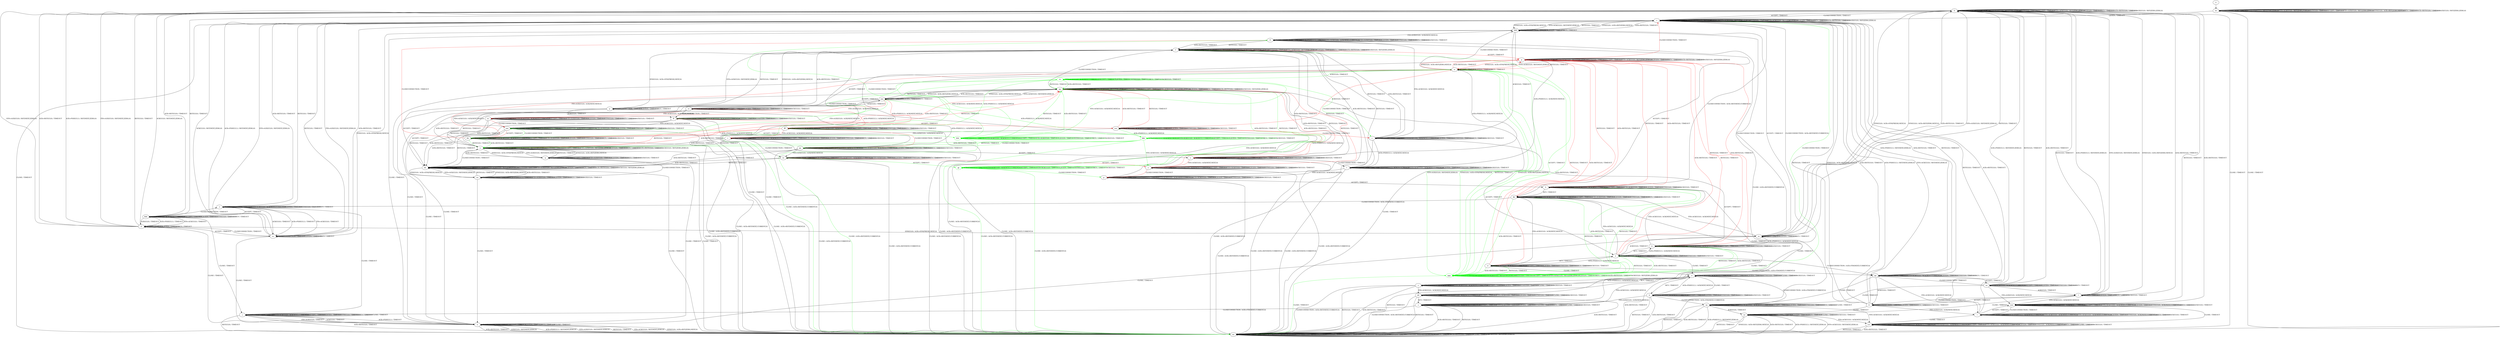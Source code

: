 digraph "" {
	graph ["Incoming time"=0.8109011650085449,
		"Outgoing time"=1.365208625793457,
		Output="{'States': 63, 'Transitions': 772, 'Filename': '../results/tcp_k_pairs/TCP_Linux_Server-TCP_Linux_Server--1.dot'}",
		Reference="{'States': 58, 'Transitions': 685, 'Filename': '../subjects/tcp/TCP_Linux_Server.dot'}",
		Solver=yices,
		Updated="{'States': 58, 'Transitions': 685, 'Filename': '../subjects/tcp/TCP_Linux_Server.dot'}",
		"f-measure"=0.9088339222614841,
		precision=0.8808219178082192,
		recall=0.9386861313868613
	];
	a -> a	[key=0,
		label="CLOSECONNECTION / TIMEOUT"];
	a -> a	[key=1,
		label="ACCEPT / TIMEOUT"];
	a -> a	[key=2,
		label="LISTEN / TIMEOUT"];
	a -> a	[key=3,
		label="RCV / TIMEOUT"];
	a -> a	[key=4,
		label="CLOSE / TIMEOUT"];
	a -> nn	[key=0,
		label="ACK+PSH(V,V,1) / RST(NEXT,ZERO,0)"];
	a -> nn	[key=1,
		label="SYN+ACK(V,V,0) / RST(NEXT,ZERO,0)"];
	a -> nn	[key=2,
		label="RST(V,V,0) / TIMEOUT"];
	a -> nn	[key=3,
		label="FIN+ACK(V,V,0) / RST(NEXT,ZERO,0)"];
	a -> nn	[key=4,
		label="SYN(V,V,0) / ACK+RST(ZERO,NEXT,0)"];
	a -> nn	[key=5,
		label="ACK+RST(V,V,0) / TIMEOUT"];
	a -> nn	[key=6,
		label="ACK(V,V,0) / RST(NEXT,ZERO,0)"];
	b -> b	[key=0,
		label="ACK+PSH(V,V,1) / RST(ZERO,ZERO,0)"];
	b -> b	[key=1,
		label="SYN+ACK(V,V,0) / RST(ZERO,ZERO,0)"];
	b -> b	[key=2,
		label="RST(V,V,0) / TIMEOUT"];
	b -> b	[key=3,
		label="ACCEPT / TIMEOUT"];
	b -> b	[key=4,
		label="FIN+ACK(V,V,0) / RST(ZERO,ZERO,0)"];
	b -> b	[key=5,
		label="LISTEN / TIMEOUT"];
	b -> b	[key=6,
		label="RCV / TIMEOUT"];
	b -> b	[key=7,
		label="ACK+RST(V,V,0) / TIMEOUT"];
	b -> b	[key=8,
		label="ACK(V,V,0) / RST(ZERO,ZERO,0)"];
	b -> v	[key=0,
		label="CLOSECONNECTION / TIMEOUT"];
	b -> nn	[key=0,
		label="CLOSE / TIMEOUT"];
	b -> zz	[key=0,
		label="SYN(V,V,0) / ACK+SYN(FRESH,NEXT,0)"];
	c -> c	[key=0,
		label="CLOSECONNECTION / TIMEOUT"];
	c -> c	[key=1,
		label="SYN+ACK(V,V,0) / ACK(NEXT,CURRENT,0)"];
	c -> c	[key=2,
		label="LISTEN / TIMEOUT"];
	c -> c	[key=3,
		label="SYN(V,V,0) / TIMEOUT"];
	c -> c	[key=4,
		label="RCV / TIMEOUT"];
	c -> c	[key=5,
		label="ACK(V,V,0) / TIMEOUT"];
	c -> f	[key=0,
		label="RST(V,V,0) / TIMEOUT"];
	c -> f	[key=1,
		label="ACK+RST(V,V,0) / TIMEOUT"];
	c -> n	[key=0,
		label="ACCEPT / TIMEOUT"];
	c -> t	[key=0,
		label="ACK+PSH(V,V,1) / ACK(NEXT,NEXT,0)"];
	c -> ll	[key=0,
		label="FIN+ACK(V,V,0) / ACK(NEXT,NEXT,0)"];
	c -> nn	[key=0,
		label="CLOSE / ACK+RST(NEXT,CURRENT,0)"];
	d -> a	[key=0,
		label="CLOSE / TIMEOUT"];
	d -> b	[key=0,
		label="ACK+PSH(V,V,1) / RST(NEXT,ZERO,0)"];
	d -> b	[key=1,
		label="SYN+ACK(V,V,0) / RST(NEXT,ZERO,0)"];
	d -> b	[key=2,
		label="RST(V,V,0) / TIMEOUT"];
	d -> b	[key=3,
		label="FIN+ACK(V,V,0) / RST(NEXT,ZERO,0)"];
	d -> b	[key=4,
		label="ACK+RST(V,V,0) / TIMEOUT"];
	d -> b	[key=5,
		label="ACK(V,V,0) / RST(NEXT,ZERO,0)"];
	d -> d	[key=0,
		label="ACCEPT / TIMEOUT"];
	d -> d	[key=1,
		label="LISTEN / TIMEOUT"];
	d -> d	[key=2,
		label="RCV / TIMEOUT"];
	d -> ss	[key=0,
		label="CLOSECONNECTION / TIMEOUT"];
	d -> zz	[key=0,
		label="SYN(V,V,0) / ACK+SYN(FRESH,NEXT,0)"];
	e -> e	[key=0,
		label="SYN+ACK(V,V,0) / ACK(NEXT,CURRENT,0)"];
	e -> e	[key=1,
		label="ACCEPT / TIMEOUT"];
	e -> e	[key=2,
		label="LISTEN / TIMEOUT"];
	e -> e	[key=3,
		label="SYN(V,V,0) / TIMEOUT"];
	e -> e	[key=4,
		label="CLOSE / TIMEOUT"];
	e -> e	[key=5,
		label="ACK(V,V,0) / TIMEOUT"];
	e -> k	[key=0,
		label="RCV / TIMEOUT"];
	e -> s	[key=0,
		label="FIN+ACK(V,V,0) / ACK(NEXT,NEXT,0)"];
	e -> z	[key=0,
		label="ACK+PSH(V,V,1) / ACK(NEXT,NEXT,0)"];
	e -> aa	[key=0,
		label="CLOSECONNECTION / ACK+FIN(NEXT,CURRENT,0)"];
	e -> nn	[key=0,
		label="RST(V,V,0) / TIMEOUT"];
	e -> nn	[key=1,
		label="ACK+RST(V,V,0) / TIMEOUT"];
	f -> f	[key=0,
		label="CLOSECONNECTION / TIMEOUT"];
	f -> f	[key=1,
		label="ACK+PSH(V,V,1) / RST(ZERO,ZERO,0)"];
	f -> f	[key=2,
		label="SYN+ACK(V,V,0) / RST(ZERO,ZERO,0)"];
	f -> f	[key=3,
		label="RST(V,V,0) / TIMEOUT"];
	f -> f	[key=4,
		label="FIN+ACK(V,V,0) / RST(ZERO,ZERO,0)"];
	f -> f	[key=5,
		label="LISTEN / TIMEOUT"];
	f -> f	[key=6,
		label="RCV / TIMEOUT"];
	f -> f	[key=7,
		label="ACK+RST(V,V,0) / TIMEOUT"];
	f -> f	[key=8,
		label="ACK(V,V,0) / RST(ZERO,ZERO,0)"];
	f -> g	[key=0,
		color=red,
		label="ACCEPT / TIMEOUT"];
	f -> p	[key=0,
		label="SYN(V,V,0) / ACK+SYN(FRESH,NEXT,0)"];
	f -> nn	[key=0,
		label="CLOSE / TIMEOUT"];
	ggg	[color=green];
	f -> ggg	[key=0,
		color=green,
		label="ACCEPT / TIMEOUT"];
	g -> g	[key=0,
		label="ACK+PSH(V,V,1) / RST(ZERO,ZERO,0)"];
	g -> g	[key=1,
		label="SYN+ACK(V,V,0) / RST(ZERO,ZERO,0)"];
	g -> g	[key=2,
		label="RST(V,V,0) / TIMEOUT"];
	g -> g	[key=3,
		label="ACCEPT / TIMEOUT"];
	g -> g	[key=4,
		label="FIN+ACK(V,V,0) / RST(ZERO,ZERO,0)"];
	g -> g	[key=5,
		label="LISTEN / TIMEOUT"];
	g -> g	[key=6,
		label="RCV / TIMEOUT"];
	g -> g	[key=7,
		label="ACK+RST(V,V,0) / TIMEOUT"];
	g -> g	[key=8,
		label="ACK(V,V,0) / RST(ZERO,ZERO,0)"];
	g -> v	[key=0,
		color=red,
		label="CLOSECONNECTION / TIMEOUT"];
	g -> w	[key=0,
		color=red,
		label="SYN(V,V,0) / ACK+SYN(FRESH,NEXT,0)"];
	g -> nn	[key=0,
		label="CLOSE / TIMEOUT"];
	h -> g	[key=0,
		color=red,
		label="RST(V,V,0) / TIMEOUT"];
	h -> g	[key=1,
		color=red,
		label="ACK+RST(V,V,0) / TIMEOUT"];
	h -> h	[key=0,
		label="ACK+PSH(V,V,1) / TIMEOUT"];
	h -> h	[key=1,
		label="SYN+ACK(V,V,0) / ACK(NEXT,CURRENT,0)"];
	h -> h	[key=2,
		label="ACCEPT / TIMEOUT"];
	h -> h	[key=3,
		label="FIN+ACK(V,V,0) / TIMEOUT"];
	h -> h	[key=4,
		label="LISTEN / TIMEOUT"];
	h -> h	[key=5,
		label="SYN(V,V,0) / TIMEOUT"];
	h -> h	[key=6,
		label="ACK(V,V,0) / TIMEOUT"];
	h -> v	[key=0,
		label="CLOSECONNECTION / ACK+RST(NEXT,CURRENT,0)"];
	h -> dd	[key=0,
		label="CLOSE / TIMEOUT"];
	h -> kk	[key=0,
		label="RCV / TIMEOUT"];
	h -> ggg	[key=0,
		color=green,
		label="RST(V,V,0) / TIMEOUT"];
	h -> ggg	[key=1,
		color=green,
		label="ACK+RST(V,V,0) / TIMEOUT"];
	i -> i	[key=0,
		label="CLOSECONNECTION / TIMEOUT"];
	i -> i	[key=1,
		label="ACK+PSH(V,V,1) / ACK(NEXT,CURRENT,0)"];
	i -> i	[key=2,
		label="SYN+ACK(V,V,0) / ACK(NEXT,CURRENT,0)"];
	i -> i	[key=3,
		label="FIN+ACK(V,V,0) / ACK(NEXT,CURRENT,0)"];
	i -> i	[key=4,
		label="LISTEN / TIMEOUT"];
	i -> i	[key=5,
		label="SYN(V,V,0) / ACK(NEXT,CURRENT,0)"];
	i -> i	[key=6,
		label="RCV / TIMEOUT"];
	i -> i	[key=7,
		label="ACK(V,V,0) / TIMEOUT"];
	i -> v	[key=0,
		label="RST(V,V,0) / TIMEOUT"];
	i -> v	[key=1,
		label="ACK+RST(V,V,0) / TIMEOUT"];
	i -> mm	[key=0,
		label="ACCEPT / TIMEOUT"];
	i -> ccc	[key=0,
		label="CLOSE / TIMEOUT"];
	j -> a	[key=0,
		label="ACK+PSH(V,V,1) / TIMEOUT"];
	j -> a	[key=1,
		label="FIN+ACK(V,V,0) / TIMEOUT"];
	j -> a	[key=2,
		label="ACK(V,V,0) / TIMEOUT"];
	j -> j	[key=0,
		label="CLOSECONNECTION / TIMEOUT"];
	j -> j	[key=1,
		label="SYN+ACK(V,V,0) / ACK(NEXT,CURRENT,0)"];
	j -> j	[key=2,
		label="ACCEPT / TIMEOUT"];
	j -> j	[key=3,
		label="LISTEN / TIMEOUT"];
	j -> j	[key=4,
		label="SYN(V,V,0) / TIMEOUT"];
	j -> j	[key=5,
		label="RCV / TIMEOUT"];
	j -> j	[key=6,
		label="CLOSE / TIMEOUT"];
	j -> nn	[key=0,
		label="RST(V,V,0) / TIMEOUT"];
	j -> nn	[key=1,
		label="ACK+RST(V,V,0) / TIMEOUT"];
	k -> e	[key=0,
		label="ACK+PSH(V,V,1) / ACK(NEXT,NEXT,0)"];
	k -> e	[key=1,
		label="CLOSE / TIMEOUT"];
	k -> k	[key=0,
		label="SYN+ACK(V,V,0) / ACK(NEXT,CURRENT,0)"];
	k -> k	[key=1,
		label="ACCEPT / TIMEOUT"];
	k -> k	[key=2,
		label="LISTEN / TIMEOUT"];
	k -> k	[key=3,
		label="SYN(V,V,0) / TIMEOUT"];
	k -> k	[key=4,
		label="RCV / TIMEOUT"];
	k -> k	[key=5,
		label="ACK(V,V,0) / TIMEOUT"];
	k -> s	[key=0,
		label="FIN+ACK(V,V,0) / ACK(NEXT,NEXT,0)"];
	k -> aa	[key=0,
		label="CLOSECONNECTION / ACK+FIN(NEXT,CURRENT,0)"];
	k -> nn	[key=0,
		label="RST(V,V,0) / TIMEOUT"];
	k -> nn	[key=1,
		label="ACK+RST(V,V,0) / TIMEOUT"];
	l -> b	[key=0,
		label="ACK+PSH(V,V,1) / RST(NEXT,ZERO,0)"];
	l -> b	[key=1,
		label="SYN+ACK(V,V,0) / RST(NEXT,ZERO,0)"];
	l -> b	[key=2,
		label="RST(V,V,0) / TIMEOUT"];
	l -> b	[key=3,
		label="SYN(V,V,0) / ACK+RST(ZERO,NEXT,0)"];
	l -> b	[key=4,
		label="ACK+RST(V,V,0) / TIMEOUT"];
	l -> l	[key=0,
		label="ACCEPT / TIMEOUT"];
	l -> l	[key=1,
		label="LISTEN / TIMEOUT"];
	l -> l	[key=2,
		label="RCV / TIMEOUT"];
	l -> l	[key=3,
		label="ACK(V,V,0) / TIMEOUT"];
	l -> mm	[key=0,
		label="FIN+ACK(V,V,0) / ACK(NEXT,NEXT,0)"];
	l -> tt	[key=0,
		label="CLOSECONNECTION / TIMEOUT"];
	l -> yy	[key=0,
		label="CLOSE / TIMEOUT"];
	m -> m	[key=0,
		label="ACK+PSH(V,V,1) / TIMEOUT"];
	m -> m	[key=1,
		label="SYN+ACK(V,V,0) / ACK(NEXT,CURRENT,0)"];
	m -> m	[key=2,
		label="ACCEPT / TIMEOUT"];
	m -> m	[key=3,
		label="FIN+ACK(V,V,0) / TIMEOUT"];
	m -> m	[key=4,
		label="LISTEN / TIMEOUT"];
	m -> m	[key=5,
		label="SYN(V,V,0) / TIMEOUT"];
	m -> m	[key=6,
		label="RCV / TIMEOUT"];
	m -> m	[key=7,
		label="ACK(V,V,0) / TIMEOUT"];
	m -> o	[key=0,
		label="RST(V,V,0) / TIMEOUT"];
	m -> o	[key=1,
		label="ACK+RST(V,V,0) / TIMEOUT"];
	m -> nn	[key=0,
		label="CLOSE / ACK+RST(NEXT,CURRENT,0)"];
	m -> eee	[key=0,
		color=red,
		label="CLOSECONNECTION / TIMEOUT"];
	n -> e	[key=0,
		label="CLOSE / TIMEOUT"];
	n -> g	[key=0,
		color=red,
		label="RST(V,V,0) / TIMEOUT"];
	n -> g	[key=1,
		color=red,
		label="ACK+RST(V,V,0) / TIMEOUT"];
	n -> n	[key=0,
		label="SYN+ACK(V,V,0) / ACK(NEXT,CURRENT,0)"];
	n -> n	[key=1,
		label="ACCEPT / TIMEOUT"];
	n -> n	[key=2,
		label="LISTEN / TIMEOUT"];
	n -> n	[key=3,
		label="SYN(V,V,0) / TIMEOUT"];
	n -> n	[key=4,
		label="ACK(V,V,0) / TIMEOUT"];
	n -> gg	[key=0,
		label="CLOSECONNECTION / ACK+FIN(NEXT,CURRENT,0)"];
	n -> kk	[key=0,
		label="FIN+ACK(V,V,0) / ACK(NEXT,NEXT,0)"];
	n -> rr	[key=0,
		label="RCV / TIMEOUT"];
	n -> vv	[key=0,
		label="ACK+PSH(V,V,1) / ACK(NEXT,NEXT,0)"];
	n -> ggg	[key=0,
		color=green,
		label="RST(V,V,0) / TIMEOUT"];
	n -> ggg	[key=1,
		color=green,
		label="ACK+RST(V,V,0) / TIMEOUT"];
	o -> o	[key=0,
		label="ACK+PSH(V,V,1) / RST(ZERO,ZERO,0)"];
	o -> o	[key=1,
		label="SYN+ACK(V,V,0) / RST(ZERO,ZERO,0)"];
	o -> o	[key=2,
		label="RST(V,V,0) / TIMEOUT"];
	o -> o	[key=3,
		label="ACCEPT / TIMEOUT"];
	o -> o	[key=4,
		label="FIN+ACK(V,V,0) / RST(ZERO,ZERO,0)"];
	o -> o	[key=5,
		label="LISTEN / TIMEOUT"];
	o -> o	[key=6,
		label="RCV / TIMEOUT"];
	o -> o	[key=7,
		label="ACK+RST(V,V,0) / TIMEOUT"];
	o -> o	[key=8,
		label="ACK(V,V,0) / RST(ZERO,ZERO,0)"];
	o -> q	[key=0,
		label="SYN(V,V,0) / ACK+SYN(FRESH,NEXT,0)"];
	o -> hh	[key=0,
		label="CLOSECONNECTION / TIMEOUT"];
	o -> nn	[key=0,
		label="CLOSE / TIMEOUT"];
	p -> a	[key=0,
		label="CLOSE / TIMEOUT"];
	p -> f	[key=0,
		label="SYN+ACK(V,V,0) / RST(NEXT,ZERO,0)"];
	p -> f	[key=1,
		label="RST(V,V,0) / TIMEOUT"];
	p -> f	[key=2,
		label="SYN(V,V,0) / ACK+RST(ZERO,NEXT,0)"];
	p -> f	[key=3,
		label="ACK+RST(V,V,0) / TIMEOUT"];
	p -> p	[key=0,
		label="CLOSECONNECTION / TIMEOUT"];
	p -> p	[key=1,
		label="LISTEN / TIMEOUT"];
	p -> p	[key=2,
		label="RCV / TIMEOUT"];
	p -> w	[key=0,
		label="ACCEPT / TIMEOUT"];
	p -> ff	[key=0,
		label="ACK(V,V,0) / TIMEOUT"];
	p -> pp	[key=0,
		label="ACK+PSH(V,V,1) / ACK(NEXT,NEXT,0)"];
	p -> eee	[key=0,
		label="FIN+ACK(V,V,0) / ACK(NEXT,NEXT,0)"];
	q -> a	[key=0,
		label="CLOSE / TIMEOUT"];
	q -> o	[key=0,
		label="SYN+ACK(V,V,0) / RST(NEXT,ZERO,0)"];
	q -> o	[key=1,
		label="RST(V,V,0) / TIMEOUT"];
	q -> o	[key=2,
		label="SYN(V,V,0) / ACK+RST(ZERO,NEXT,0)"];
	q -> o	[key=3,
		label="ACK+RST(V,V,0) / TIMEOUT"];
	q -> q	[key=0,
		label="ACK+PSH(V,V,1) / TIMEOUT"];
	q -> q	[key=1,
		label="ACCEPT / TIMEOUT"];
	q -> q	[key=2,
		label="FIN+ACK(V,V,0) / TIMEOUT"];
	q -> q	[key=3,
		label="LISTEN / TIMEOUT"];
	q -> q	[key=4,
		label="RCV / TIMEOUT"];
	q -> q	[key=5,
		label="ACK(V,V,0) / TIMEOUT"];
	q -> uu	[key=0,
		label="CLOSECONNECTION / TIMEOUT"];
	r -> o	[key=0,
		label="RST(V,V,0) / TIMEOUT"];
	r -> o	[key=1,
		label="ACK+RST(V,V,0) / TIMEOUT"];
	r -> r	[key=0,
		label="ACK+PSH(V,V,1) / TIMEOUT"];
	r -> r	[key=1,
		label="SYN+ACK(V,V,0) / ACK(NEXT,CURRENT,0)"];
	r -> r	[key=2,
		label="ACCEPT / TIMEOUT"];
	r -> r	[key=3,
		label="FIN+ACK(V,V,0) / TIMEOUT"];
	r -> r	[key=4,
		label="LISTEN / TIMEOUT"];
	r -> r	[key=5,
		label="SYN(V,V,0) / TIMEOUT"];
	r -> r	[key=6,
		label="RCV / TIMEOUT"];
	r -> r	[key=7,
		label="ACK(V,V,0) / TIMEOUT"];
	r -> nn	[key=0,
		label="CLOSE / ACK+RST(NEXT,CURRENT,0)"];
	r -> xx	[key=0,
		label="CLOSECONNECTION / TIMEOUT"];
	s -> j	[key=0,
		label="CLOSECONNECTION / ACK+FIN(NEXT,CURRENT,0)"];
	s -> s	[key=0,
		label="ACK+PSH(V,V,1) / TIMEOUT"];
	s -> s	[key=1,
		label="SYN+ACK(V,V,0) / ACK(NEXT,CURRENT,0)"];
	s -> s	[key=2,
		label="ACCEPT / TIMEOUT"];
	s -> s	[key=3,
		label="FIN+ACK(V,V,0) / TIMEOUT"];
	s -> s	[key=4,
		label="LISTEN / TIMEOUT"];
	s -> s	[key=5,
		label="SYN(V,V,0) / TIMEOUT"];
	s -> s	[key=6,
		label="RCV / TIMEOUT"];
	s -> s	[key=7,
		label="CLOSE / TIMEOUT"];
	s -> s	[key=8,
		label="ACK(V,V,0) / TIMEOUT"];
	s -> nn	[key=0,
		label="RST(V,V,0) / TIMEOUT"];
	s -> nn	[key=1,
		label="ACK+RST(V,V,0) / TIMEOUT"];
	t -> f	[key=0,
		label="RST(V,V,0) / TIMEOUT"];
	t -> f	[key=1,
		label="ACK+RST(V,V,0) / TIMEOUT"];
	t -> t	[key=0,
		label="CLOSECONNECTION / TIMEOUT"];
	t -> t	[key=1,
		label="ACK+PSH(V,V,1) / ACK(NEXT,NEXT,0)"];
	t -> t	[key=2,
		label="SYN+ACK(V,V,0) / ACK(NEXT,CURRENT,0)"];
	t -> t	[key=3,
		label="LISTEN / TIMEOUT"];
	t -> t	[key=4,
		label="SYN(V,V,0) / TIMEOUT"];
	t -> t	[key=5,
		label="RCV / TIMEOUT"];
	t -> t	[key=6,
		label="ACK(V,V,0) / TIMEOUT"];
	t -> jj	[key=0,
		label="FIN+ACK(V,V,0) / ACK(NEXT,NEXT,0)"];
	t -> nn	[key=0,
		label="CLOSE / ACK+RST(NEXT,CURRENT,0)"];
	t -> vv	[key=0,
		label="ACCEPT / TIMEOUT"];
	u -> t	[key=0,
		label="CLOSECONNECTION / TIMEOUT"];
	u -> u	[key=0,
		label="ACK+PSH(V,V,1) / ACK(NEXT,NEXT,0)"];
	u -> u	[key=1,
		label="SYN+ACK(V,V,0) / ACK(NEXT,CURRENT,0)"];
	u -> u	[key=2,
		label="ACCEPT / TIMEOUT"];
	u -> u	[key=3,
		label="LISTEN / TIMEOUT"];
	u -> u	[key=4,
		label="SYN(V,V,0) / TIMEOUT"];
	u -> u	[key=5,
		label="RCV / TIMEOUT"];
	u -> u	[key=6,
		label="ACK(V,V,0) / TIMEOUT"];
	u -> y	[key=0,
		color=red,
		label="FIN+ACK(V,V,0) / ACK(NEXT,NEXT,0)"];
	u -> nn	[key=0,
		label="CLOSE / ACK+RST(NEXT,CURRENT,0)"];
	u -> qq	[key=0,
		label="RST(V,V,0) / TIMEOUT"];
	u -> qq	[key=1,
		label="ACK+RST(V,V,0) / TIMEOUT"];
	v -> b	[key=0,
		label="ACCEPT / TIMEOUT"];
	v -> v	[key=0,
		label="CLOSECONNECTION / TIMEOUT"];
	v -> v	[key=1,
		label="ACK+PSH(V,V,1) / RST(ZERO,ZERO,0)"];
	v -> v	[key=2,
		label="SYN+ACK(V,V,0) / RST(ZERO,ZERO,0)"];
	v -> v	[key=3,
		label="RST(V,V,0) / TIMEOUT"];
	v -> v	[key=4,
		label="FIN+ACK(V,V,0) / RST(ZERO,ZERO,0)"];
	v -> v	[key=5,
		label="LISTEN / TIMEOUT"];
	v -> v	[key=6,
		label="RCV / TIMEOUT"];
	v -> v	[key=7,
		label="ACK+RST(V,V,0) / TIMEOUT"];
	v -> v	[key=8,
		label="ACK(V,V,0) / RST(ZERO,ZERO,0)"];
	v -> nn	[key=0,
		label="CLOSE / TIMEOUT"];
	v -> ddd	[key=0,
		label="SYN(V,V,0) / ACK+SYN(FRESH,NEXT,0)"];
	w -> a	[key=0,
		label="CLOSE / TIMEOUT"];
	w -> g	[key=0,
		color=red,
		label="SYN+ACK(V,V,0) / RST(NEXT,ZERO,0)"];
	w -> g	[key=1,
		color=red,
		label="RST(V,V,0) / TIMEOUT"];
	w -> g	[key=2,
		color=red,
		label="SYN(V,V,0) / ACK+RST(ZERO,NEXT,0)"];
	w -> g	[key=3,
		color=red,
		label="ACK+RST(V,V,0) / TIMEOUT"];
	w -> u	[key=0,
		label="ACK+PSH(V,V,1) / ACK(NEXT,NEXT,0)"];
	w -> w	[key=0,
		label="ACCEPT / TIMEOUT"];
	w -> w	[key=1,
		label="LISTEN / TIMEOUT"];
	w -> w	[key=2,
		label="RCV / TIMEOUT"];
	w -> bb	[key=0,
		color=red,
		label="FIN+ACK(V,V,0) / ACK(NEXT,NEXT,0)"];
	w -> ww	[key=0,
		color=red,
		label="ACK(V,V,0) / TIMEOUT"];
	w -> ddd	[key=0,
		label="CLOSECONNECTION / TIMEOUT"];
	w -> ggg	[key=0,
		color=green,
		label="SYN+ACK(V,V,0) / RST(NEXT,ZERO,0)"];
	w -> ggg	[key=1,
		color=green,
		label="RST(V,V,0) / TIMEOUT"];
	w -> ggg	[key=2,
		color=green,
		label="SYN(V,V,0) / ACK+RST(ZERO,NEXT,0)"];
	w -> ggg	[key=3,
		color=green,
		label="ACK+RST(V,V,0) / TIMEOUT"];
	hhh	[color=green];
	w -> hhh	[key=0,
		color=green,
		label="FIN+ACK(V,V,0) / ACK(NEXT,NEXT,0)"];
	iii	[color=green];
	w -> iii	[key=0,
		color=green,
		label="ACK(V,V,0) / TIMEOUT"];
	x -> j	[key=0,
		label="CLOSE / TIMEOUT"];
	x -> v	[key=0,
		label="RST(V,V,0) / TIMEOUT"];
	x -> v	[key=1,
		label="ACK+RST(V,V,0) / TIMEOUT"];
	x -> x	[key=0,
		label="CLOSECONNECTION / TIMEOUT"];
	x -> x	[key=1,
		label="SYN+ACK(V,V,0) / ACK(NEXT,CURRENT,0)"];
	x -> x	[key=2,
		label="LISTEN / TIMEOUT"];
	x -> x	[key=3,
		label="SYN(V,V,0) / TIMEOUT"];
	x -> x	[key=4,
		label="RCV / TIMEOUT"];
	x -> ss	[key=0,
		label="ACK+PSH(V,V,1) / TIMEOUT"];
	x -> ss	[key=1,
		label="FIN+ACK(V,V,0) / TIMEOUT"];
	x -> ss	[key=2,
		label="ACK(V,V,0) / TIMEOUT"];
	x -> bbb	[key=0,
		label="ACCEPT / TIMEOUT"];
	y -> y	[key=0,
		label="ACK+PSH(V,V,1) / TIMEOUT"];
	y -> y	[key=1,
		label="SYN+ACK(V,V,0) / ACK(NEXT,CURRENT,0)"];
	y -> y	[key=2,
		label="ACCEPT / TIMEOUT"];
	y -> y	[key=3,
		label="FIN+ACK(V,V,0) / TIMEOUT"];
	y -> y	[key=4,
		label="LISTEN / TIMEOUT"];
	y -> y	[key=5,
		label="SYN(V,V,0) / TIMEOUT"];
	y -> y	[key=6,
		label="RCV / TIMEOUT"];
	y -> y	[key=7,
		label="ACK(V,V,0) / TIMEOUT"];
	y -> jj	[key=0,
		color=red,
		label="CLOSECONNECTION / TIMEOUT"];
	y -> nn	[key=0,
		label="CLOSE / ACK+RST(NEXT,CURRENT,0)"];
	y -> qq	[key=0,
		color=red,
		label="RST(V,V,0) / TIMEOUT"];
	y -> qq	[key=1,
		color=red,
		label="ACK+RST(V,V,0) / TIMEOUT"];
	z -> e	[key=0,
		label="RCV / TIMEOUT"];
	z -> z	[key=0,
		label="ACK+PSH(V,V,1) / ACK(NEXT,NEXT,0)"];
	z -> z	[key=1,
		label="SYN+ACK(V,V,0) / ACK(NEXT,CURRENT,0)"];
	z -> z	[key=2,
		label="ACCEPT / TIMEOUT"];
	z -> z	[key=3,
		label="LISTEN / TIMEOUT"];
	z -> z	[key=4,
		label="SYN(V,V,0) / TIMEOUT"];
	z -> z	[key=5,
		label="CLOSE / TIMEOUT"];
	z -> z	[key=6,
		label="ACK(V,V,0) / TIMEOUT"];
	z -> dd	[key=0,
		label="FIN+ACK(V,V,0) / ACK(NEXT,NEXT,0)"];
	z -> nn	[key=0,
		label="CLOSECONNECTION / ACK+RST(NEXT,CURRENT,0)"];
	z -> nn	[key=1,
		label="RST(V,V,0) / TIMEOUT"];
	z -> nn	[key=2,
		label="ACK+RST(V,V,0) / TIMEOUT"];
	aa -> aa	[key=0,
		label="CLOSECONNECTION / TIMEOUT"];
	aa -> aa	[key=1,
		label="SYN+ACK(V,V,0) / ACK(NEXT,CURRENT,0)"];
	aa -> aa	[key=2,
		label="ACCEPT / TIMEOUT"];
	aa -> aa	[key=3,
		label="LISTEN / TIMEOUT"];
	aa -> aa	[key=4,
		label="SYN(V,V,0) / TIMEOUT"];
	aa -> aa	[key=5,
		label="RCV / TIMEOUT"];
	aa -> aa	[key=6,
		label="CLOSE / TIMEOUT"];
	aa -> nn	[key=0,
		label="ACK+PSH(V,V,1) / RST(NEXT,ZERO,0)"];
	aa -> nn	[key=1,
		label="RST(V,V,0) / TIMEOUT"];
	aa -> nn	[key=2,
		label="ACK+RST(V,V,0) / TIMEOUT"];
	aa -> yy	[key=0,
		label="ACK(V,V,0) / TIMEOUT"];
	aa -> ccc	[key=0,
		label="FIN+ACK(V,V,0) / ACK(NEXT,NEXT,0)"];
	bb -> o	[key=0,
		color=green,
		label="RST(V,V,0) / TIMEOUT"];
	bb -> o	[key=1,
		color=green,
		label="ACK+RST(V,V,0) / TIMEOUT"];
	bb -> bb	[key=0,
		label="ACK+PSH(V,V,1) / TIMEOUT"];
	bb -> bb	[key=1,
		label="SYN+ACK(V,V,0) / ACK(NEXT,CURRENT,0)"];
	bb -> bb	[key=2,
		label="ACCEPT / TIMEOUT"];
	bb -> bb	[key=3,
		label="FIN+ACK(V,V,0) / TIMEOUT"];
	bb -> bb	[key=4,
		label="LISTEN / TIMEOUT"];
	bb -> bb	[key=5,
		label="SYN(V,V,0) / TIMEOUT"];
	bb -> bb	[key=6,
		label="RCV / TIMEOUT"];
	bb -> bb	[key=7,
		label="ACK(V,V,0) / TIMEOUT"];
	bb -> ll	[key=0,
		color=red,
		label="CLOSECONNECTION / TIMEOUT"];
	bb -> nn	[key=0,
		label="CLOSE / ACK+RST(NEXT,CURRENT,0)"];
	bb -> qq	[key=0,
		color=red,
		label="RST(V,V,0) / TIMEOUT"];
	bb -> qq	[key=1,
		color=red,
		label="ACK+RST(V,V,0) / TIMEOUT"];
	bb -> eee	[key=0,
		color=green,
		label="CLOSECONNECTION / TIMEOUT"];
	cc -> m	[key=0,
		color=red,
		label="FIN+ACK(V,V,0) / ACK(NEXT,NEXT,0)"];
	cc -> o	[key=0,
		label="RST(V,V,0) / TIMEOUT"];
	cc -> o	[key=1,
		label="ACK+RST(V,V,0) / TIMEOUT"];
	cc -> cc	[key=0,
		label="SYN+ACK(V,V,0) / ACK(NEXT,CURRENT,0)"];
	cc -> cc	[key=1,
		label="ACCEPT / TIMEOUT"];
	cc -> cc	[key=2,
		label="LISTEN / TIMEOUT"];
	cc -> cc	[key=3,
		label="SYN(V,V,0) / TIMEOUT"];
	cc -> cc	[key=4,
		label="RCV / TIMEOUT"];
	cc -> cc	[key=5,
		label="ACK(V,V,0) / TIMEOUT"];
	cc -> ff	[key=0,
		label="CLOSECONNECTION / TIMEOUT"];
	cc -> nn	[key=0,
		label="CLOSE / ACK+RST(NEXT,CURRENT,0)"];
	cc -> fff	[key=0,
		color=red,
		label="ACK+PSH(V,V,1) / ACK(NEXT,NEXT,0)"];
	dd -> s	[key=0,
		label="RCV / TIMEOUT"];
	dd -> dd	[key=0,
		label="ACK+PSH(V,V,1) / TIMEOUT"];
	dd -> dd	[key=1,
		label="SYN+ACK(V,V,0) / ACK(NEXT,CURRENT,0)"];
	dd -> dd	[key=2,
		label="ACCEPT / TIMEOUT"];
	dd -> dd	[key=3,
		label="FIN+ACK(V,V,0) / TIMEOUT"];
	dd -> dd	[key=4,
		label="LISTEN / TIMEOUT"];
	dd -> dd	[key=5,
		label="SYN(V,V,0) / TIMEOUT"];
	dd -> dd	[key=6,
		label="CLOSE / TIMEOUT"];
	dd -> dd	[key=7,
		label="ACK(V,V,0) / TIMEOUT"];
	dd -> nn	[key=0,
		label="CLOSECONNECTION / ACK+RST(NEXT,CURRENT,0)"];
	dd -> nn	[key=1,
		label="RST(V,V,0) / TIMEOUT"];
	dd -> nn	[key=2,
		label="ACK+RST(V,V,0) / TIMEOUT"];
	ee -> v	[key=0,
		label="LISTEN / TIMEOUT"];
	ee -> ee	[key=0,
		label="CLOSECONNECTION / TIMEOUT"];
	ee -> ee	[key=1,
		label="ACK+PSH(V,V,1) / RST(ZERO,ZERO,0)"];
	ee -> ee	[key=2,
		label="SYN+ACK(V,V,0) / RST(ZERO,ZERO,0)"];
	ee -> ee	[key=3,
		label="RST(V,V,0) / TIMEOUT"];
	ee -> ee	[key=4,
		label="ACCEPT / TIMEOUT"];
	ee -> ee	[key=5,
		label="FIN+ACK(V,V,0) / RST(ZERO,ZERO,0)"];
	ee -> ee	[key=6,
		label="SYN(V,V,0) / ACK+RST(ZERO,NEXT,0)"];
	ee -> ee	[key=7,
		label="RCV / TIMEOUT"];
	ee -> ee	[key=8,
		label="ACK+RST(V,V,0) / TIMEOUT"];
	ee -> ee	[key=9,
		label="ACK(V,V,0) / RST(ZERO,ZERO,0)"];
	ee -> nn	[key=0,
		label="CLOSE / TIMEOUT"];
	ff -> ff	[key=0,
		label="CLOSECONNECTION / TIMEOUT"];
	ff -> ff	[key=1,
		label="SYN+ACK(V,V,0) / ACK(NEXT,CURRENT,0)"];
	ff -> ff	[key=2,
		label="LISTEN / TIMEOUT"];
	ff -> ff	[key=3,
		label="SYN(V,V,0) / TIMEOUT"];
	ff -> ff	[key=4,
		label="RCV / TIMEOUT"];
	ff -> ff	[key=5,
		label="ACK(V,V,0) / TIMEOUT"];
	ff -> hh	[key=0,
		label="RST(V,V,0) / TIMEOUT"];
	ff -> hh	[key=1,
		label="ACK+RST(V,V,0) / TIMEOUT"];
	ff -> nn	[key=0,
		label="CLOSE / ACK+RST(NEXT,CURRENT,0)"];
	ff -> pp	[key=0,
		label="ACK+PSH(V,V,1) / ACK(NEXT,NEXT,0)"];
	ff -> ww	[key=0,
		color=red,
		label="ACCEPT / TIMEOUT"];
	ff -> eee	[key=0,
		label="FIN+ACK(V,V,0) / ACK(NEXT,NEXT,0)"];
	ff -> iii	[key=0,
		color=green,
		label="ACCEPT / TIMEOUT"];
	gg -> i	[key=0,
		label="FIN+ACK(V,V,0) / ACK(NEXT,NEXT,0)"];
	gg -> v	[key=0,
		label="ACK+PSH(V,V,1) / RST(NEXT,ZERO,0)"];
	gg -> v	[key=1,
		label="RST(V,V,0) / TIMEOUT"];
	gg -> v	[key=2,
		label="ACK+RST(V,V,0) / TIMEOUT"];
	gg -> aa	[key=0,
		label="CLOSE / TIMEOUT"];
	gg -> gg	[key=0,
		label="CLOSECONNECTION / TIMEOUT"];
	gg -> gg	[key=1,
		label="SYN+ACK(V,V,0) / ACK(NEXT,CURRENT,0)"];
	gg -> gg	[key=2,
		label="LISTEN / TIMEOUT"];
	gg -> gg	[key=3,
		label="SYN(V,V,0) / TIMEOUT"];
	gg -> gg	[key=4,
		label="RCV / TIMEOUT"];
	gg -> oo	[key=0,
		label="ACCEPT / TIMEOUT"];
	gg -> tt	[key=0,
		label="ACK(V,V,0) / TIMEOUT"];
	hh -> hh	[key=0,
		label="CLOSECONNECTION / TIMEOUT"];
	hh -> hh	[key=1,
		label="ACK+PSH(V,V,1) / RST(ZERO,ZERO,0)"];
	hh -> hh	[key=2,
		label="SYN+ACK(V,V,0) / RST(ZERO,ZERO,0)"];
	hh -> hh	[key=3,
		label="RST(V,V,0) / TIMEOUT"];
	hh -> hh	[key=4,
		label="FIN+ACK(V,V,0) / RST(ZERO,ZERO,0)"];
	hh -> hh	[key=5,
		label="LISTEN / TIMEOUT"];
	hh -> hh	[key=6,
		label="RCV / TIMEOUT"];
	hh -> hh	[key=7,
		label="ACK+RST(V,V,0) / TIMEOUT"];
	hh -> hh	[key=8,
		label="ACK(V,V,0) / RST(ZERO,ZERO,0)"];
	hh -> nn	[key=0,
		label="CLOSE / TIMEOUT"];
	hh -> qq	[key=0,
		label="ACCEPT / TIMEOUT"];
	hh -> uu	[key=0,
		label="SYN(V,V,0) / ACK+SYN(FRESH,NEXT,0)"];
	ii -> ee	[key=0];
	jj -> f	[key=0,
		label="RST(V,V,0) / TIMEOUT"];
	jj -> f	[key=1,
		label="ACK+RST(V,V,0) / TIMEOUT"];
	jj -> h	[key=0,
		label="ACCEPT / TIMEOUT"];
	jj -> jj	[key=0,
		label="CLOSECONNECTION / TIMEOUT"];
	jj -> jj	[key=1,
		label="ACK+PSH(V,V,1) / TIMEOUT"];
	jj -> jj	[key=2,
		label="SYN+ACK(V,V,0) / ACK(NEXT,CURRENT,0)"];
	jj -> jj	[key=3,
		label="FIN+ACK(V,V,0) / TIMEOUT"];
	jj -> jj	[key=4,
		label="LISTEN / TIMEOUT"];
	jj -> jj	[key=5,
		label="SYN(V,V,0) / TIMEOUT"];
	jj -> jj	[key=6,
		label="RCV / TIMEOUT"];
	jj -> jj	[key=7,
		label="ACK(V,V,0) / TIMEOUT"];
	jj -> nn	[key=0,
		label="CLOSE / ACK+RST(NEXT,CURRENT,0)"];
	kk -> g	[key=0,
		color=red,
		label="RST(V,V,0) / TIMEOUT"];
	kk -> g	[key=1,
		color=red,
		label="ACK+RST(V,V,0) / TIMEOUT"];
	kk -> s	[key=0,
		label="CLOSE / TIMEOUT"];
	kk -> x	[key=0,
		label="CLOSECONNECTION / ACK+FIN(NEXT,CURRENT,0)"];
	kk -> kk	[key=0,
		label="ACK+PSH(V,V,1) / TIMEOUT"];
	kk -> kk	[key=1,
		label="SYN+ACK(V,V,0) / ACK(NEXT,CURRENT,0)"];
	kk -> kk	[key=2,
		label="ACCEPT / TIMEOUT"];
	kk -> kk	[key=3,
		label="FIN+ACK(V,V,0) / TIMEOUT"];
	kk -> kk	[key=4,
		label="LISTEN / TIMEOUT"];
	kk -> kk	[key=5,
		label="SYN(V,V,0) / TIMEOUT"];
	kk -> kk	[key=6,
		label="RCV / TIMEOUT"];
	kk -> kk	[key=7,
		label="ACK(V,V,0) / TIMEOUT"];
	kk -> ggg	[key=0,
		color=green,
		label="RST(V,V,0) / TIMEOUT"];
	kk -> ggg	[key=1,
		color=green,
		label="ACK+RST(V,V,0) / TIMEOUT"];
	ll -> f	[key=0,
		label="RST(V,V,0) / TIMEOUT"];
	ll -> f	[key=1,
		label="ACK+RST(V,V,0) / TIMEOUT"];
	ll -> kk	[key=0,
		label="ACCEPT / TIMEOUT"];
	ll -> ll	[key=0,
		label="CLOSECONNECTION / TIMEOUT"];
	ll -> ll	[key=1,
		label="ACK+PSH(V,V,1) / TIMEOUT"];
	ll -> ll	[key=2,
		label="SYN+ACK(V,V,0) / ACK(NEXT,CURRENT,0)"];
	ll -> ll	[key=3,
		label="FIN+ACK(V,V,0) / TIMEOUT"];
	ll -> ll	[key=4,
		label="LISTEN / TIMEOUT"];
	ll -> ll	[key=5,
		label="SYN(V,V,0) / TIMEOUT"];
	ll -> ll	[key=6,
		label="RCV / TIMEOUT"];
	ll -> ll	[key=7,
		label="ACK(V,V,0) / TIMEOUT"];
	ll -> nn	[key=0,
		label="CLOSE / ACK+RST(NEXT,CURRENT,0)"];
	mm -> b	[key=0,
		label="RST(V,V,0) / TIMEOUT"];
	mm -> b	[key=1,
		label="ACK+RST(V,V,0) / TIMEOUT"];
	mm -> i	[key=0,
		label="CLOSECONNECTION / TIMEOUT"];
	mm -> mm	[key=0,
		label="ACK+PSH(V,V,1) / ACK(NEXT,CURRENT,0)"];
	mm -> mm	[key=1,
		label="SYN+ACK(V,V,0) / ACK(NEXT,CURRENT,0)"];
	mm -> mm	[key=2,
		label="ACCEPT / TIMEOUT"];
	mm -> mm	[key=3,
		label="FIN+ACK(V,V,0) / ACK(NEXT,CURRENT,0)"];
	mm -> mm	[key=4,
		label="LISTEN / TIMEOUT"];
	mm -> mm	[key=5,
		label="SYN(V,V,0) / ACK(NEXT,CURRENT,0)"];
	mm -> mm	[key=6,
		label="RCV / TIMEOUT"];
	mm -> mm	[key=7,
		label="ACK(V,V,0) / TIMEOUT"];
	mm -> ccc	[key=0,
		label="CLOSE / TIMEOUT"];
	nn -> nn	[key=0,
		label="CLOSECONNECTION / TIMEOUT"];
	nn -> nn	[key=1,
		label="ACK+PSH(V,V,1) / RST(ZERO,ZERO,0)"];
	nn -> nn	[key=2,
		label="SYN+ACK(V,V,0) / RST(ZERO,ZERO,0)"];
	nn -> nn	[key=3,
		label="RST(V,V,0) / TIMEOUT"];
	nn -> nn	[key=4,
		label="ACCEPT / TIMEOUT"];
	nn -> nn	[key=5,
		label="FIN+ACK(V,V,0) / RST(ZERO,ZERO,0)"];
	nn -> nn	[key=6,
		label="LISTEN / TIMEOUT"];
	nn -> nn	[key=7,
		label="SYN(V,V,0) / ACK+RST(ZERO,NEXT,0)"];
	nn -> nn	[key=8,
		label="RCV / TIMEOUT"];
	nn -> nn	[key=9,
		label="ACK+RST(V,V,0) / TIMEOUT"];
	nn -> nn	[key=10,
		label="CLOSE / TIMEOUT"];
	nn -> nn	[key=11,
		label="ACK(V,V,0) / RST(ZERO,ZERO,0)"];
	oo -> b	[key=0,
		label="ACK+PSH(V,V,1) / RST(NEXT,ZERO,0)"];
	oo -> b	[key=1,
		label="RST(V,V,0) / TIMEOUT"];
	oo -> b	[key=2,
		label="ACK+RST(V,V,0) / TIMEOUT"];
	oo -> l	[key=0,
		label="ACK(V,V,0) / TIMEOUT"];
	oo -> aa	[key=0,
		label="CLOSE / TIMEOUT"];
	oo -> gg	[key=0,
		label="CLOSECONNECTION / TIMEOUT"];
	oo -> mm	[key=0,
		label="FIN+ACK(V,V,0) / ACK(NEXT,NEXT,0)"];
	oo -> oo	[key=0,
		label="SYN+ACK(V,V,0) / ACK(NEXT,CURRENT,0)"];
	oo -> oo	[key=1,
		label="ACCEPT / TIMEOUT"];
	oo -> oo	[key=2,
		label="LISTEN / TIMEOUT"];
	oo -> oo	[key=3,
		label="SYN(V,V,0) / TIMEOUT"];
	oo -> oo	[key=4,
		label="RCV / TIMEOUT"];
	pp -> u	[key=0,
		label="ACCEPT / TIMEOUT"];
	pp -> hh	[key=0,
		label="RST(V,V,0) / TIMEOUT"];
	pp -> hh	[key=1,
		label="ACK+RST(V,V,0) / TIMEOUT"];
	pp -> nn	[key=0,
		label="CLOSE / ACK+RST(NEXT,CURRENT,0)"];
	pp -> pp	[key=0,
		label="CLOSECONNECTION / TIMEOUT"];
	pp -> pp	[key=1,
		label="ACK+PSH(V,V,1) / ACK(NEXT,NEXT,0)"];
	pp -> pp	[key=2,
		label="SYN+ACK(V,V,0) / ACK(NEXT,CURRENT,0)"];
	pp -> pp	[key=3,
		label="LISTEN / TIMEOUT"];
	pp -> pp	[key=4,
		label="SYN(V,V,0) / TIMEOUT"];
	pp -> pp	[key=5,
		label="RCV / TIMEOUT"];
	pp -> pp	[key=6,
		label="ACK(V,V,0) / TIMEOUT"];
	pp -> xx	[key=0,
		label="FIN+ACK(V,V,0) / ACK(NEXT,NEXT,0)"];
	qq -> f	[key=0,
		label="CLOSECONNECTION / TIMEOUT"];
	qq -> nn	[key=0,
		label="CLOSE / TIMEOUT"];
	qq -> qq	[key=0,
		label="ACK+PSH(V,V,1) / RST(ZERO,ZERO,0)"];
	qq -> qq	[key=1,
		label="SYN+ACK(V,V,0) / RST(ZERO,ZERO,0)"];
	qq -> qq	[key=2,
		label="RST(V,V,0) / TIMEOUT"];
	qq -> qq	[key=3,
		label="ACCEPT / TIMEOUT"];
	qq -> qq	[key=4,
		label="FIN+ACK(V,V,0) / RST(ZERO,ZERO,0)"];
	qq -> qq	[key=5,
		label="LISTEN / TIMEOUT"];
	qq -> qq	[key=6,
		label="RCV / TIMEOUT"];
	qq -> qq	[key=7,
		label="ACK+RST(V,V,0) / TIMEOUT"];
	qq -> qq	[key=8,
		label="ACK(V,V,0) / RST(ZERO,ZERO,0)"];
	qq -> aaa	[key=0,
		label="SYN(V,V,0) / ACK+SYN(FRESH,NEXT,0)"];
	rr -> e	[key=0,
		label="CLOSE / TIMEOUT"];
	rr -> g	[key=0,
		color=red,
		label="RST(V,V,0) / TIMEOUT"];
	rr -> g	[key=1,
		color=red,
		label="ACK+RST(V,V,0) / TIMEOUT"];
	rr -> n	[key=0,
		label="ACK+PSH(V,V,1) / ACK(NEXT,NEXT,0)"];
	rr -> gg	[key=0,
		label="CLOSECONNECTION / ACK+FIN(NEXT,CURRENT,0)"];
	rr -> kk	[key=0,
		label="FIN+ACK(V,V,0) / ACK(NEXT,NEXT,0)"];
	rr -> rr	[key=0,
		label="SYN+ACK(V,V,0) / ACK(NEXT,CURRENT,0)"];
	rr -> rr	[key=1,
		label="ACCEPT / TIMEOUT"];
	rr -> rr	[key=2,
		label="LISTEN / TIMEOUT"];
	rr -> rr	[key=3,
		label="SYN(V,V,0) / TIMEOUT"];
	rr -> rr	[key=4,
		label="RCV / TIMEOUT"];
	rr -> rr	[key=5,
		label="ACK(V,V,0) / TIMEOUT"];
	rr -> ggg	[key=0,
		color=green,
		label="RST(V,V,0) / TIMEOUT"];
	rr -> ggg	[key=1,
		color=green,
		label="ACK+RST(V,V,0) / TIMEOUT"];
	ss -> a	[key=0,
		label="CLOSE / TIMEOUT"];
	ss -> d	[key=0,
		label="ACCEPT / TIMEOUT"];
	ss -> v	[key=0,
		label="ACK+PSH(V,V,1) / RST(NEXT,ZERO,0)"];
	ss -> v	[key=1,
		label="SYN+ACK(V,V,0) / RST(NEXT,ZERO,0)"];
	ss -> v	[key=2,
		label="RST(V,V,0) / TIMEOUT"];
	ss -> v	[key=3,
		label="FIN+ACK(V,V,0) / RST(NEXT,ZERO,0)"];
	ss -> v	[key=4,
		label="ACK+RST(V,V,0) / TIMEOUT"];
	ss -> v	[key=5,
		label="ACK(V,V,0) / RST(NEXT,ZERO,0)"];
	ss -> ss	[key=0,
		label="CLOSECONNECTION / TIMEOUT"];
	ss -> ss	[key=1,
		label="LISTEN / TIMEOUT"];
	ss -> ss	[key=2,
		label="RCV / TIMEOUT"];
	ss -> ddd	[key=0,
		label="SYN(V,V,0) / ACK+SYN(FRESH,NEXT,0)"];
	tt -> i	[key=0,
		label="FIN+ACK(V,V,0) / ACK(NEXT,NEXT,0)"];
	tt -> l	[key=0,
		label="ACCEPT / TIMEOUT"];
	tt -> v	[key=0,
		label="ACK+PSH(V,V,1) / RST(NEXT,ZERO,0)"];
	tt -> v	[key=1,
		label="SYN+ACK(V,V,0) / RST(NEXT,ZERO,0)"];
	tt -> v	[key=2,
		label="RST(V,V,0) / TIMEOUT"];
	tt -> v	[key=3,
		label="SYN(V,V,0) / ACK+RST(ZERO,NEXT,0)"];
	tt -> v	[key=4,
		label="ACK+RST(V,V,0) / TIMEOUT"];
	tt -> tt	[key=0,
		label="CLOSECONNECTION / TIMEOUT"];
	tt -> tt	[key=1,
		label="LISTEN / TIMEOUT"];
	tt -> tt	[key=2,
		label="RCV / TIMEOUT"];
	tt -> tt	[key=3,
		label="ACK(V,V,0) / TIMEOUT"];
	tt -> yy	[key=0,
		label="CLOSE / TIMEOUT"];
	uu -> a	[key=0,
		label="CLOSE / TIMEOUT"];
	uu -> hh	[key=0,
		label="SYN+ACK(V,V,0) / RST(NEXT,ZERO,0)"];
	uu -> hh	[key=1,
		label="RST(V,V,0) / TIMEOUT"];
	uu -> hh	[key=2,
		label="SYN(V,V,0) / ACK+RST(ZERO,NEXT,0)"];
	uu -> hh	[key=3,
		label="ACK+RST(V,V,0) / TIMEOUT"];
	uu -> uu	[key=0,
		label="CLOSECONNECTION / TIMEOUT"];
	uu -> uu	[key=1,
		label="ACK+PSH(V,V,1) / TIMEOUT"];
	uu -> uu	[key=2,
		label="FIN+ACK(V,V,0) / TIMEOUT"];
	uu -> uu	[key=3,
		label="LISTEN / TIMEOUT"];
	uu -> uu	[key=4,
		label="RCV / TIMEOUT"];
	uu -> uu	[key=5,
		label="ACK(V,V,0) / TIMEOUT"];
	uu -> aaa	[key=0,
		label="ACCEPT / TIMEOUT"];
	vv -> g	[key=0,
		color=red,
		label="RST(V,V,0) / TIMEOUT"];
	vv -> g	[key=1,
		color=red,
		label="ACK+RST(V,V,0) / TIMEOUT"];
	vv -> h	[key=0,
		label="FIN+ACK(V,V,0) / ACK(NEXT,NEXT,0)"];
	vv -> n	[key=0,
		label="RCV / TIMEOUT"];
	vv -> v	[key=0,
		label="CLOSECONNECTION / ACK+RST(NEXT,CURRENT,0)"];
	vv -> z	[key=0,
		label="CLOSE / TIMEOUT"];
	vv -> vv	[key=0,
		label="ACK+PSH(V,V,1) / ACK(NEXT,NEXT,0)"];
	vv -> vv	[key=1,
		label="SYN+ACK(V,V,0) / ACK(NEXT,CURRENT,0)"];
	vv -> vv	[key=2,
		label="ACCEPT / TIMEOUT"];
	vv -> vv	[key=3,
		label="LISTEN / TIMEOUT"];
	vv -> vv	[key=4,
		label="SYN(V,V,0) / TIMEOUT"];
	vv -> vv	[key=5,
		label="ACK(V,V,0) / TIMEOUT"];
	vv -> ggg	[key=0,
		color=green,
		label="RST(V,V,0) / TIMEOUT"];
	vv -> ggg	[key=1,
		color=green,
		label="ACK+RST(V,V,0) / TIMEOUT"];
	ww -> c	[key=0,
		color=red,
		label="CLOSECONNECTION / TIMEOUT"];
	ww -> u	[key=0,
		color=red,
		label="ACK+PSH(V,V,1) / ACK(NEXT,NEXT,0)"];
	ww -> bb	[key=0,
		label="FIN+ACK(V,V,0) / ACK(NEXT,NEXT,0)"];
	ww -> nn	[key=0,
		label="CLOSE / ACK+RST(NEXT,CURRENT,0)"];
	ww -> qq	[key=0,
		color=red,
		label="RST(V,V,0) / TIMEOUT"];
	ww -> qq	[key=1,
		color=red,
		label="ACK+RST(V,V,0) / TIMEOUT"];
	ww -> ww	[key=0,
		label="SYN+ACK(V,V,0) / ACK(NEXT,CURRENT,0)"];
	ww -> ww	[key=1,
		label="ACCEPT / TIMEOUT"];
	ww -> ww	[key=2,
		label="LISTEN / TIMEOUT"];
	ww -> ww	[key=3,
		label="SYN(V,V,0) / TIMEOUT"];
	ww -> ww	[key=4,
		label="RCV / TIMEOUT"];
	ww -> ww	[key=5,
		label="ACK(V,V,0) / TIMEOUT"];
	kkk	[color=green];
	ww -> kkk	[key=0,
		color=green,
		label="ACK+PSH(V,V,1) / ACK(NEXT,NEXT,0)"];
	xx -> y	[key=0,
		color=red,
		label="ACCEPT / TIMEOUT"];
	xx -> hh	[key=0,
		label="RST(V,V,0) / TIMEOUT"];
	xx -> hh	[key=1,
		label="ACK+RST(V,V,0) / TIMEOUT"];
	xx -> nn	[key=0,
		label="CLOSE / ACK+RST(NEXT,CURRENT,0)"];
	xx -> xx	[key=0,
		label="CLOSECONNECTION / TIMEOUT"];
	xx -> xx	[key=1,
		label="ACK+PSH(V,V,1) / TIMEOUT"];
	xx -> xx	[key=2,
		label="SYN+ACK(V,V,0) / ACK(NEXT,CURRENT,0)"];
	xx -> xx	[key=3,
		label="FIN+ACK(V,V,0) / TIMEOUT"];
	xx -> xx	[key=4,
		label="LISTEN / TIMEOUT"];
	xx -> xx	[key=5,
		label="SYN(V,V,0) / TIMEOUT"];
	xx -> xx	[key=6,
		label="RCV / TIMEOUT"];
	xx -> xx	[key=7,
		label="ACK(V,V,0) / TIMEOUT"];
	jjj	[color=green];
	xx -> jjj	[key=0,
		color=green,
		label="ACCEPT / TIMEOUT"];
	yy -> nn	[key=0,
		label="ACK+PSH(V,V,1) / RST(NEXT,ZERO,0)"];
	yy -> nn	[key=1,
		label="SYN+ACK(V,V,0) / RST(NEXT,ZERO,0)"];
	yy -> nn	[key=2,
		label="RST(V,V,0) / TIMEOUT"];
	yy -> nn	[key=3,
		label="SYN(V,V,0) / ACK+RST(ZERO,NEXT,0)"];
	yy -> nn	[key=4,
		label="ACK+RST(V,V,0) / TIMEOUT"];
	yy -> yy	[key=0,
		label="CLOSECONNECTION / TIMEOUT"];
	yy -> yy	[key=1,
		label="ACCEPT / TIMEOUT"];
	yy -> yy	[key=2,
		label="LISTEN / TIMEOUT"];
	yy -> yy	[key=3,
		label="RCV / TIMEOUT"];
	yy -> yy	[key=4,
		label="CLOSE / TIMEOUT"];
	yy -> yy	[key=5,
		label="ACK(V,V,0) / TIMEOUT"];
	yy -> ccc	[key=0,
		label="FIN+ACK(V,V,0) / ACK(NEXT,NEXT,0)"];
	zz -> a	[key=0,
		label="CLOSE / TIMEOUT"];
	zz -> b	[key=0,
		label="SYN+ACK(V,V,0) / RST(NEXT,ZERO,0)"];
	zz -> b	[key=1,
		label="RST(V,V,0) / TIMEOUT"];
	zz -> b	[key=2,
		label="SYN(V,V,0) / ACK+RST(ZERO,NEXT,0)"];
	zz -> b	[key=3,
		label="ACK+RST(V,V,0) / TIMEOUT"];
	zz -> n	[key=0,
		label="ACK(V,V,0) / TIMEOUT"];
	zz -> kk	[key=0,
		label="FIN+ACK(V,V,0) / ACK(NEXT,NEXT,0)"];
	zz -> vv	[key=0,
		label="ACK+PSH(V,V,1) / ACK(NEXT,NEXT,0)"];
	zz -> zz	[key=0,
		label="ACCEPT / TIMEOUT"];
	zz -> zz	[key=1,
		label="LISTEN / TIMEOUT"];
	zz -> zz	[key=2,
		label="RCV / TIMEOUT"];
	zz -> ddd	[key=0,
		label="CLOSECONNECTION / TIMEOUT"];
	aaa -> a	[key=0,
		label="CLOSE / TIMEOUT"];
	aaa -> m	[key=0,
		color=red,
		label="FIN+ACK(V,V,0) / ACK(NEXT,NEXT,0)"];
	aaa -> p	[key=0,
		label="CLOSECONNECTION / TIMEOUT"];
	aaa -> bb	[key=0,
		color=green,
		label="FIN+ACK(V,V,0) / ACK(NEXT,NEXT,0)"];
	aaa -> cc	[key=0,
		label="ACK(V,V,0) / TIMEOUT"];
	aaa -> qq	[key=0,
		label="SYN+ACK(V,V,0) / RST(NEXT,ZERO,0)"];
	aaa -> qq	[key=1,
		label="RST(V,V,0) / TIMEOUT"];
	aaa -> qq	[key=2,
		label="SYN(V,V,0) / ACK+RST(ZERO,NEXT,0)"];
	aaa -> qq	[key=3,
		label="ACK+RST(V,V,0) / TIMEOUT"];
	aaa -> aaa	[key=0,
		label="ACCEPT / TIMEOUT"];
	aaa -> aaa	[key=1,
		label="LISTEN / TIMEOUT"];
	aaa -> aaa	[key=2,
		label="RCV / TIMEOUT"];
	aaa -> fff	[key=0,
		color=red,
		label="ACK+PSH(V,V,1) / ACK(NEXT,NEXT,0)"];
	aaa -> kkk	[key=0,
		color=green,
		label="ACK+PSH(V,V,1) / ACK(NEXT,NEXT,0)"];
	bbb -> b	[key=0,
		label="RST(V,V,0) / TIMEOUT"];
	bbb -> b	[key=1,
		label="ACK+RST(V,V,0) / TIMEOUT"];
	bbb -> d	[key=0,
		label="ACK+PSH(V,V,1) / TIMEOUT"];
	bbb -> d	[key=1,
		label="FIN+ACK(V,V,0) / TIMEOUT"];
	bbb -> d	[key=2,
		label="ACK(V,V,0) / TIMEOUT"];
	bbb -> j	[key=0,
		label="CLOSE / TIMEOUT"];
	bbb -> x	[key=0,
		label="CLOSECONNECTION / TIMEOUT"];
	bbb -> bbb	[key=0,
		label="SYN+ACK(V,V,0) / ACK(NEXT,CURRENT,0)"];
	bbb -> bbb	[key=1,
		label="ACCEPT / TIMEOUT"];
	bbb -> bbb	[key=2,
		label="LISTEN / TIMEOUT"];
	bbb -> bbb	[key=3,
		label="SYN(V,V,0) / TIMEOUT"];
	bbb -> bbb	[key=4,
		label="RCV / TIMEOUT"];
	ccc -> nn	[key=0,
		label="RST(V,V,0) / TIMEOUT"];
	ccc -> nn	[key=1,
		label="ACK+RST(V,V,0) / TIMEOUT"];
	ccc -> ccc	[key=0,
		label="CLOSECONNECTION / TIMEOUT"];
	ccc -> ccc	[key=1,
		label="ACK+PSH(V,V,1) / ACK(NEXT,CURRENT,0)"];
	ccc -> ccc	[key=2,
		label="SYN+ACK(V,V,0) / ACK(NEXT,CURRENT,0)"];
	ccc -> ccc	[key=3,
		label="ACCEPT / TIMEOUT"];
	ccc -> ccc	[key=4,
		label="FIN+ACK(V,V,0) / ACK(NEXT,CURRENT,0)"];
	ccc -> ccc	[key=5,
		label="LISTEN / TIMEOUT"];
	ccc -> ccc	[key=6,
		label="SYN(V,V,0) / ACK(NEXT,CURRENT,0)"];
	ccc -> ccc	[key=7,
		label="RCV / TIMEOUT"];
	ccc -> ccc	[key=8,
		label="CLOSE / TIMEOUT"];
	ccc -> ccc	[key=9,
		label="ACK(V,V,0) / TIMEOUT"];
	ddd -> a	[key=0,
		label="CLOSE / TIMEOUT"];
	ddd -> c	[key=0,
		label="ACK(V,V,0) / TIMEOUT"];
	ddd -> t	[key=0,
		label="ACK+PSH(V,V,1) / ACK(NEXT,NEXT,0)"];
	ddd -> v	[key=0,
		label="SYN+ACK(V,V,0) / RST(NEXT,ZERO,0)"];
	ddd -> v	[key=1,
		label="RST(V,V,0) / TIMEOUT"];
	ddd -> v	[key=2,
		label="SYN(V,V,0) / ACK+RST(ZERO,NEXT,0)"];
	ddd -> v	[key=3,
		label="ACK+RST(V,V,0) / TIMEOUT"];
	ddd -> ll	[key=0,
		label="FIN+ACK(V,V,0) / ACK(NEXT,NEXT,0)"];
	ddd -> zz	[key=0,
		label="ACCEPT / TIMEOUT"];
	ddd -> ddd	[key=0,
		label="CLOSECONNECTION / TIMEOUT"];
	ddd -> ddd	[key=1,
		label="LISTEN / TIMEOUT"];
	ddd -> ddd	[key=2,
		label="RCV / TIMEOUT"];
	eee -> bb	[key=0,
		color=red,
		label="ACCEPT / TIMEOUT"];
	eee -> hh	[key=0,
		label="RST(V,V,0) / TIMEOUT"];
	eee -> hh	[key=1,
		label="ACK+RST(V,V,0) / TIMEOUT"];
	eee -> nn	[key=0,
		label="CLOSE / ACK+RST(NEXT,CURRENT,0)"];
	eee -> eee	[key=0,
		label="CLOSECONNECTION / TIMEOUT"];
	eee -> eee	[key=1,
		label="ACK+PSH(V,V,1) / TIMEOUT"];
	eee -> eee	[key=2,
		label="SYN+ACK(V,V,0) / ACK(NEXT,CURRENT,0)"];
	eee -> eee	[key=3,
		label="FIN+ACK(V,V,0) / TIMEOUT"];
	eee -> eee	[key=4,
		label="LISTEN / TIMEOUT"];
	eee -> eee	[key=5,
		label="SYN(V,V,0) / TIMEOUT"];
	eee -> eee	[key=6,
		label="RCV / TIMEOUT"];
	eee -> eee	[key=7,
		label="ACK(V,V,0) / TIMEOUT"];
	eee -> hhh	[key=0,
		color=green,
		label="ACCEPT / TIMEOUT"];
	fff -> o	[key=0,
		color=red,
		label="RST(V,V,0) / TIMEOUT"];
	fff -> o	[key=1,
		color=red,
		label="ACK+RST(V,V,0) / TIMEOUT"];
	fff -> r	[key=0,
		color=red,
		label="FIN+ACK(V,V,0) / ACK(NEXT,NEXT,0)"];
	fff -> nn	[key=0,
		label="CLOSE / ACK+RST(NEXT,CURRENT,0)"];
	fff -> pp	[key=0,
		color=red,
		label="CLOSECONNECTION / TIMEOUT"];
	fff -> fff	[key=0,
		label="ACK+PSH(V,V,1) / ACK(NEXT,NEXT,0)"];
	fff -> fff	[key=1,
		label="SYN+ACK(V,V,0) / ACK(NEXT,CURRENT,0)"];
	fff -> fff	[key=2,
		label="ACCEPT / TIMEOUT"];
	fff -> fff	[key=3,
		label="LISTEN / TIMEOUT"];
	fff -> fff	[key=4,
		label="SYN(V,V,0) / TIMEOUT"];
	fff -> fff	[key=5,
		label="RCV / TIMEOUT"];
	fff -> fff	[key=6,
		label="ACK(V,V,0) / TIMEOUT"];
	fff -> jjj	[key=0,
		color=green,
		label="FIN+ACK(V,V,0) / ACK(NEXT,NEXT,0)"];
	ggg -> v	[key=0,
		color=green,
		label="CLOSECONNECTION / TIMEOUT"];
	ggg -> w	[key=0,
		color=green,
		label="SYN(V,V,0) / ACK+SYN(FRESH,NEXT,0)"];
	ggg -> nn	[key=0,
		color=green,
		label="CLOSE / TIMEOUT"];
	ggg -> ggg	[key=0,
		color=green,
		label="ACK+PSH(V,V,1) / RST(ZERO,ZERO,0)"];
	ggg -> ggg	[key=1,
		color=green,
		label="SYN+ACK(V,V,0) / RST(ZERO,ZERO,0)"];
	ggg -> ggg	[key=2,
		color=green,
		label="RST(V,V,0) / TIMEOUT"];
	ggg -> ggg	[key=3,
		color=green,
		label="ACCEPT / TIMEOUT"];
	ggg -> ggg	[key=4,
		color=green,
		label="FIN+ACK(V,V,0) / RST(ZERO,ZERO,0)"];
	ggg -> ggg	[key=5,
		color=green,
		label="LISTEN / TIMEOUT"];
	ggg -> ggg	[key=6,
		color=green,
		label="RCV / TIMEOUT"];
	ggg -> ggg	[key=7,
		color=green,
		label="ACK+RST(V,V,0) / TIMEOUT"];
	ggg -> ggg	[key=8,
		color=green,
		label="ACK(V,V,0) / RST(ZERO,ZERO,0)"];
	hhh -> ll	[key=0,
		color=green,
		label="CLOSECONNECTION / TIMEOUT"];
	hhh -> nn	[key=0,
		color=green,
		label="CLOSE / ACK+RST(NEXT,CURRENT,0)"];
	hhh -> qq	[key=0,
		color=green,
		label="RST(V,V,0) / TIMEOUT"];
	hhh -> qq	[key=1,
		color=green,
		label="ACK+RST(V,V,0) / TIMEOUT"];
	hhh -> hhh	[key=0,
		color=green,
		label="ACK+PSH(V,V,1) / TIMEOUT"];
	hhh -> hhh	[key=1,
		color=green,
		label="SYN+ACK(V,V,0) / ACK(NEXT,CURRENT,0)"];
	hhh -> hhh	[key=2,
		color=green,
		label="ACCEPT / TIMEOUT"];
	hhh -> hhh	[key=3,
		color=green,
		label="FIN+ACK(V,V,0) / TIMEOUT"];
	hhh -> hhh	[key=4,
		color=green,
		label="LISTEN / TIMEOUT"];
	hhh -> hhh	[key=5,
		color=green,
		label="SYN(V,V,0) / TIMEOUT"];
	hhh -> hhh	[key=6,
		color=green,
		label="RCV / TIMEOUT"];
	hhh -> hhh	[key=7,
		color=green,
		label="ACK(V,V,0) / TIMEOUT"];
	iii -> c	[key=0,
		color=green,
		label="CLOSECONNECTION / TIMEOUT"];
	iii -> nn	[key=0,
		color=green,
		label="CLOSE / ACK+RST(NEXT,CURRENT,0)"];
	iii -> qq	[key=0,
		color=green,
		label="RST(V,V,0) / TIMEOUT"];
	iii -> qq	[key=1,
		color=green,
		label="ACK+RST(V,V,0) / TIMEOUT"];
	iii -> fff	[key=0,
		color=green,
		label="ACK+PSH(V,V,1) / ACK(NEXT,NEXT,0)"];
	iii -> hhh	[key=0,
		color=green,
		label="FIN+ACK(V,V,0) / ACK(NEXT,NEXT,0)"];
	iii -> iii	[key=0,
		color=green,
		label="SYN+ACK(V,V,0) / ACK(NEXT,CURRENT,0)"];
	iii -> iii	[key=1,
		color=green,
		label="ACCEPT / TIMEOUT"];
	iii -> iii	[key=2,
		color=green,
		label="LISTEN / TIMEOUT"];
	iii -> iii	[key=3,
		color=green,
		label="SYN(V,V,0) / TIMEOUT"];
	iii -> iii	[key=4,
		color=green,
		label="RCV / TIMEOUT"];
	iii -> iii	[key=5,
		color=green,
		label="ACK(V,V,0) / TIMEOUT"];
	jjj -> jj	[key=0,
		color=green,
		label="CLOSECONNECTION / TIMEOUT"];
	jjj -> nn	[key=0,
		color=green,
		label="CLOSE / ACK+RST(NEXT,CURRENT,0)"];
	jjj -> qq	[key=0,
		color=green,
		label="RST(V,V,0) / TIMEOUT"];
	jjj -> qq	[key=1,
		color=green,
		label="ACK+RST(V,V,0) / TIMEOUT"];
	jjj -> jjj	[key=0,
		color=green,
		label="ACK+PSH(V,V,1) / TIMEOUT"];
	jjj -> jjj	[key=1,
		color=green,
		label="SYN+ACK(V,V,0) / ACK(NEXT,CURRENT,0)"];
	jjj -> jjj	[key=2,
		color=green,
		label="ACCEPT / TIMEOUT"];
	jjj -> jjj	[key=3,
		color=green,
		label="FIN+ACK(V,V,0) / TIMEOUT"];
	jjj -> jjj	[key=4,
		color=green,
		label="LISTEN / TIMEOUT"];
	jjj -> jjj	[key=5,
		color=green,
		label="SYN(V,V,0) / TIMEOUT"];
	jjj -> jjj	[key=6,
		color=green,
		label="RCV / TIMEOUT"];
	jjj -> jjj	[key=7,
		color=green,
		label="ACK(V,V,0) / TIMEOUT"];
	kkk -> o	[key=0,
		color=green,
		label="RST(V,V,0) / TIMEOUT"];
	kkk -> o	[key=1,
		color=green,
		label="ACK+RST(V,V,0) / TIMEOUT"];
	kkk -> y	[key=0,
		color=green,
		label="FIN+ACK(V,V,0) / ACK(NEXT,NEXT,0)"];
	kkk -> nn	[key=0,
		color=green,
		label="CLOSE / ACK+RST(NEXT,CURRENT,0)"];
	kkk -> pp	[key=0,
		color=green,
		label="CLOSECONNECTION / TIMEOUT"];
	kkk -> kkk	[key=0,
		color=green,
		label="ACK+PSH(V,V,1) / ACK(NEXT,NEXT,0)"];
	kkk -> kkk	[key=1,
		color=green,
		label="SYN+ACK(V,V,0) / ACK(NEXT,CURRENT,0)"];
	kkk -> kkk	[key=2,
		color=green,
		label="ACCEPT / TIMEOUT"];
	kkk -> kkk	[key=3,
		color=green,
		label="LISTEN / TIMEOUT"];
	kkk -> kkk	[key=4,
		color=green,
		label="SYN(V,V,0) / TIMEOUT"];
	kkk -> kkk	[key=5,
		color=green,
		label="RCV / TIMEOUT"];
	kkk -> kkk	[key=6,
		color=green,
		label="ACK(V,V,0) / TIMEOUT"];
}
